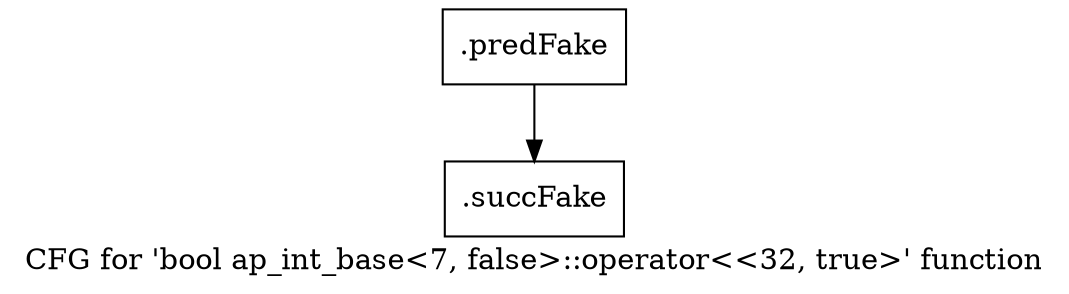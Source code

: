 digraph "CFG for 'bool ap_int_base\<7, false\>::operator\<\<32, true\>' function" {
	label="CFG for 'bool ap_int_base\<7, false\>::operator\<\<32, true\>' function";

	Node0x5b131b0 [shape=record,filename="",linenumber="",label="{.predFake}"];
	Node0x5b131b0 -> Node0x60ea740[ callList="" memoryops="" filename="/mnt/xilinx/Vitis_HLS/2021.2/include/ap_int_base.h" execusionnum="2394"];
	Node0x60ea740 [shape=record,filename="/mnt/xilinx/Vitis_HLS/2021.2/include/ap_int_base.h",linenumber="1072",label="{.succFake}"];
}
